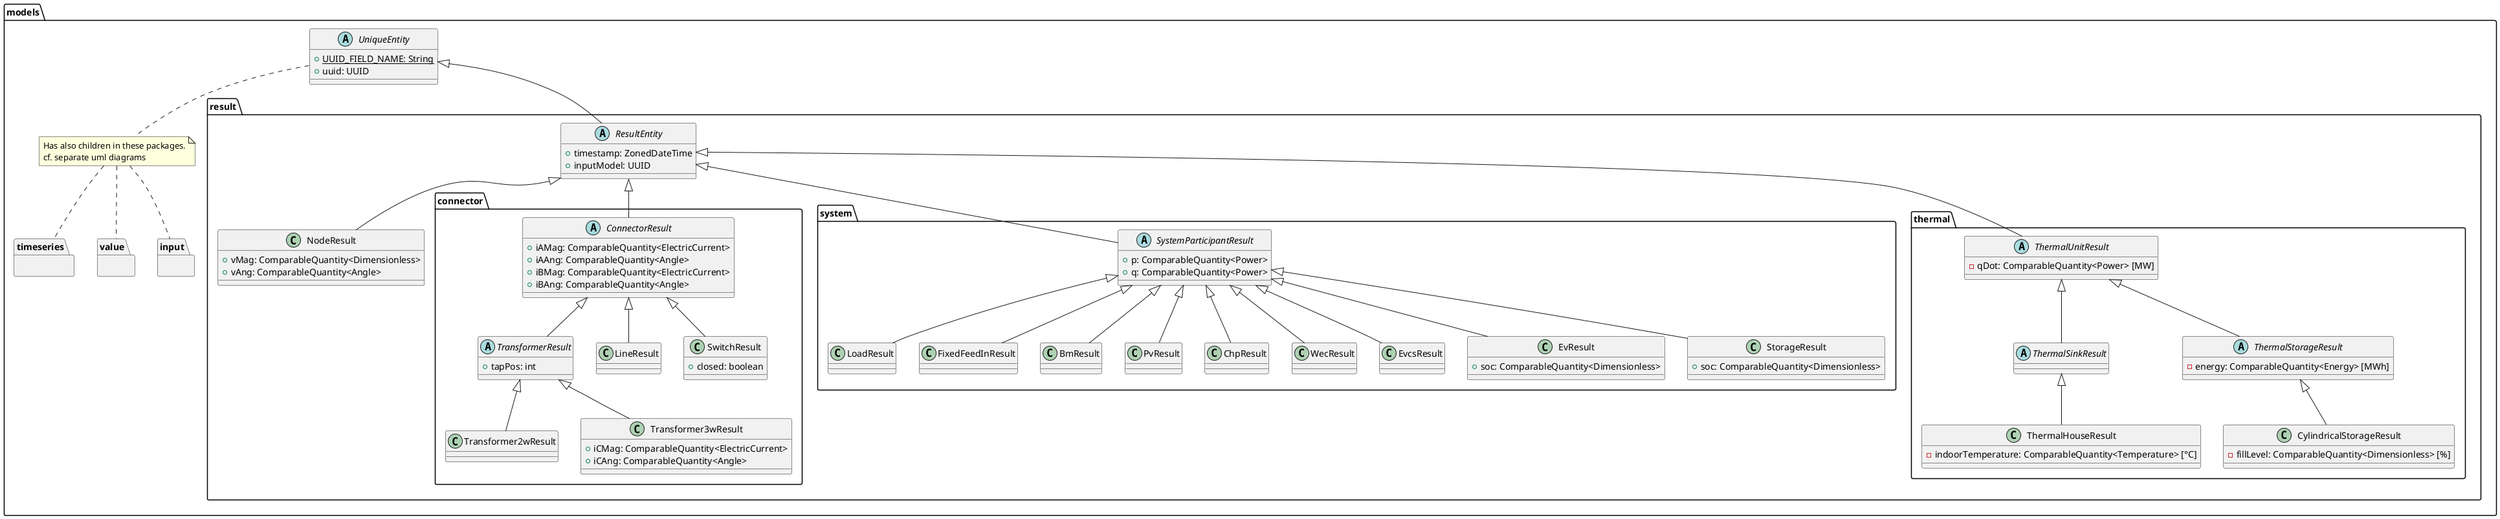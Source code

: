 @startuml

package models {

    abstract class UniqueEntity {
        + {static} UUID_FIELD_NAME: String
        + uuid: UUID
    }

    package timeseries {}
    package value {}
    package input {}
    note "Has also children in these packages.\ncf. separate uml diagrams" as childNote
    UniqueEntity .. childNote
    childNote .. input
    childNote .. timeseries
    childNote .. value

    package result {
        abstract class ResultEntity{
            + timestamp: ZonedDateTime
            + inputModel: UUID
        }
        UniqueEntity <|-- ResultEntity

        class NodeResult{
            + vMag: ComparableQuantity<Dimensionless>
            + vAng: ComparableQuantity<Angle>
        }
        ResultEntity <|-- NodeResult
        
        package connector {

            abstract class ConnectorResult{
                + iAMag: ComparableQuantity<ElectricCurrent>
                + iAAng: ComparableQuantity<Angle>
                + iBMag: ComparableQuantity<ElectricCurrent>
                + iBAng: ComparableQuantity<Angle>
            }
            ResultEntity <|-- ConnectorResult

            abstract class TransformerResult{
                + tapPos: int
            }
            ConnectorResult <|-- TransformerResult

            class Transformer2wResult
            TransformerResult <|-- Transformer2wResult

            class Transformer3wResult{
                + iCMag: ComparableQuantity<ElectricCurrent>
                + iCAng: ComparableQuantity<Angle>
            }
            TransformerResult <|-- Transformer3wResult

            class LineResult
            ConnectorResult <|-- LineResult

            class SwitchResult{
                + closed: boolean
            }
            ConnectorResult <|-- SwitchResult
        }

        package system {

            abstract class SystemParticipantResult{
                + p: ComparableQuantity<Power>
                + q: ComparableQuantity<Power>
            }
            ResultEntity  <|-- SystemParticipantResult

            class LoadResult
            SystemParticipantResult <|-- LoadResult

            class FixedFeedInResult
            SystemParticipantResult <|-- FixedFeedInResult

            class BmResult
            SystemParticipantResult <|-- BmResult

            class PvResult
            SystemParticipantResult  <|-- PvResult

            class ChpResult
            SystemParticipantResult <|-- ChpResult

            class WecResult
            SystemParticipantResult <|-- WecResult

            class EvcsResult
            SystemParticipantResult <|-- EvcsResult

            class EvResult{
                + soc: ComparableQuantity<Dimensionless>
            }
            SystemParticipantResult <|-- EvResult

            class StorageResult{
                + soc: ComparableQuantity<Dimensionless>
            }
            SystemParticipantResult <|-- StorageResult
        }

        package thermal {

            Abstract class ThermalUnitResult {
                - qDot: ComparableQuantity<Power> [MW]
            }
            ResultEntity <|-- ThermalUnitResult

            Abstract class ThermalSinkResult
            ThermalUnitResult <|-- ThermalSinkResult

            class ThermalHouseResult {
                - indoorTemperature: ComparableQuantity<Temperature> [°C]
            }
            ThermalSinkResult <|-- ThermalHouseResult

            Abstract class ThermalStorageResult {
                - energy: ComparableQuantity<Energy> [MWh]
            }
            ThermalUnitResult <|-- ThermalStorageResult

            class CylindricalStorageResult {
            - fillLevel: ComparableQuantity<Dimensionless> [%]
            }
            ThermalStorageResult <|-- CylindricalStorageResult
        }
    }
}

@enduml